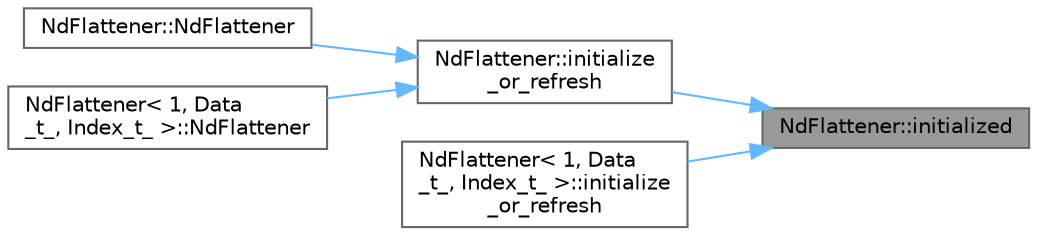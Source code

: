 digraph "NdFlattener::initialized"
{
 // LATEX_PDF_SIZE
  bgcolor="transparent";
  edge [fontname=Helvetica,fontsize=10,labelfontname=Helvetica,labelfontsize=10];
  node [fontname=Helvetica,fontsize=10,shape=box,height=0.2,width=0.4];
  rankdir="RL";
  Node1 [id="Node000001",label="NdFlattener::initialized",height=0.2,width=0.4,color="gray40", fillcolor="grey60", style="filled", fontcolor="black",tooltip="Initialization status of the NdFlattener."];
  Node1 -> Node2 [id="edge1_Node000001_Node000002",dir="back",color="steelblue1",style="solid",tooltip=" "];
  Node2 [id="Node000002",label="NdFlattener::initialize\l_or_refresh",height=0.2,width=0.4,color="grey40", fillcolor="white", style="filled",URL="$classNdFlattener.html#a7e8bd6e1b88fb84601002a9c9ce01f0c",tooltip="Initialize or refresh the NdFlattener."];
  Node2 -> Node3 [id="edge2_Node000002_Node000003",dir="back",color="steelblue1",style="solid",tooltip=" "];
  Node3 [id="Node000003",label="NdFlattener::NdFlattener",height=0.2,width=0.4,color="grey40", fillcolor="white", style="filled",URL="$classNdFlattener.html#ab7d0fdf5a4e237df593590bf38e1b147",tooltip="Constructor which calls initialize_or_refresh."];
  Node2 -> Node4 [id="edge3_Node000002_Node000004",dir="back",color="steelblue1",style="solid",tooltip=" "];
  Node4 [id="Node000004",label="NdFlattener\< 1, Data\l_t_, Index_t_ \>::NdFlattener",height=0.2,width=0.4,color="grey40", fillcolor="white", style="filled",URL="$classNdFlattener_3_011_00_01Data__t___00_01Index__t___01_4.html#a9df400fffc029b03d912f4860afc89c7",tooltip=" "];
  Node1 -> Node5 [id="edge4_Node000001_Node000005",dir="back",color="steelblue1",style="solid",tooltip=" "];
  Node5 [id="Node000005",label="NdFlattener\< 1, Data\l_t_, Index_t_ \>::initialize\l_or_refresh",height=0.2,width=0.4,color="grey40", fillcolor="white", style="filled",URL="$classNdFlattener_3_011_00_01Data__t___00_01Index__t___01_4.html#a1ed58eba72715577c835b35128fe8540",tooltip=" "];
}
